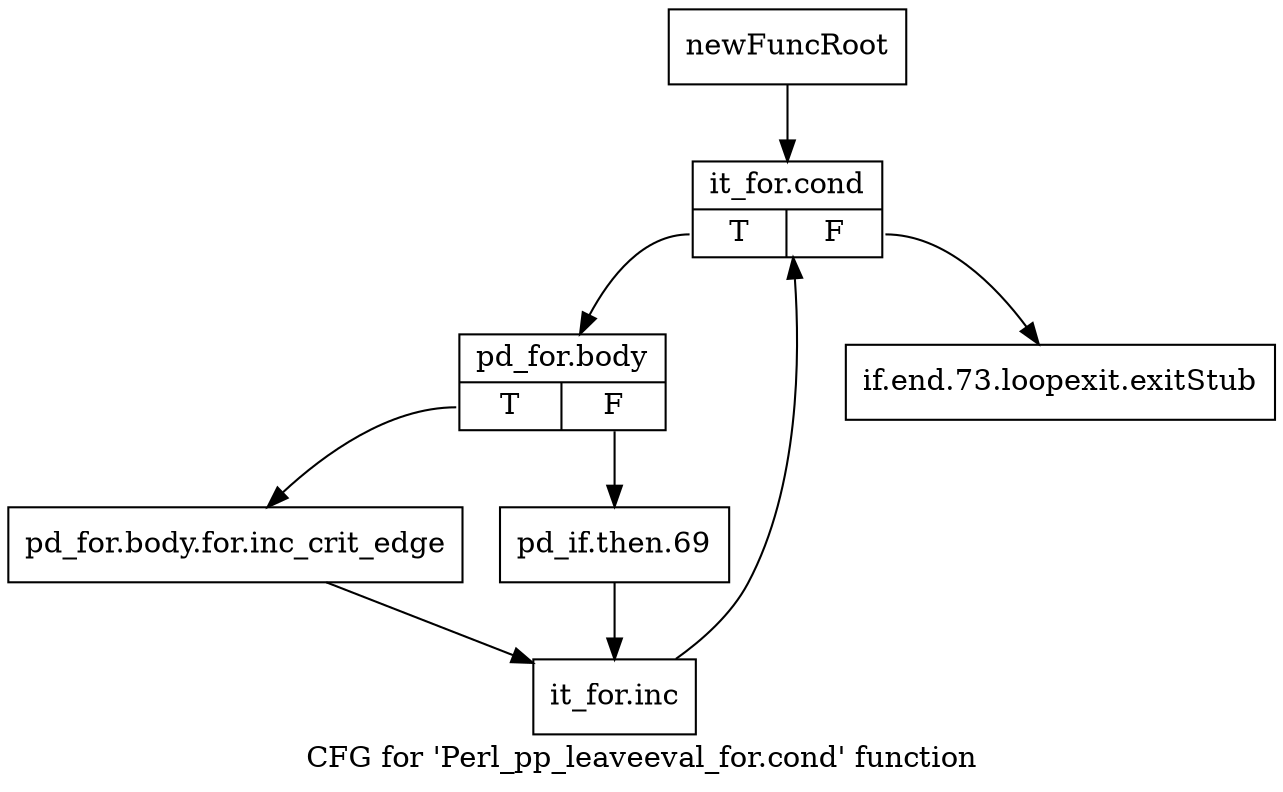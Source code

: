 digraph "CFG for 'Perl_pp_leaveeval_for.cond' function" {
	label="CFG for 'Perl_pp_leaveeval_for.cond' function";

	Node0x4f0a4c0 [shape=record,label="{newFuncRoot}"];
	Node0x4f0a4c0 -> Node0x4f0a560;
	Node0x4f0a510 [shape=record,label="{if.end.73.loopexit.exitStub}"];
	Node0x4f0a560 [shape=record,label="{it_for.cond|{<s0>T|<s1>F}}"];
	Node0x4f0a560:s0 -> Node0x4f0a5b0;
	Node0x4f0a560:s1 -> Node0x4f0a510;
	Node0x4f0a5b0 [shape=record,label="{pd_for.body|{<s0>T|<s1>F}}"];
	Node0x4f0a5b0:s0 -> Node0x4f0a650;
	Node0x4f0a5b0:s1 -> Node0x4f0a600;
	Node0x4f0a600 [shape=record,label="{pd_if.then.69}"];
	Node0x4f0a600 -> Node0x4f0a6a0;
	Node0x4f0a650 [shape=record,label="{pd_for.body.for.inc_crit_edge}"];
	Node0x4f0a650 -> Node0x4f0a6a0;
	Node0x4f0a6a0 [shape=record,label="{it_for.inc}"];
	Node0x4f0a6a0 -> Node0x4f0a560;
}
